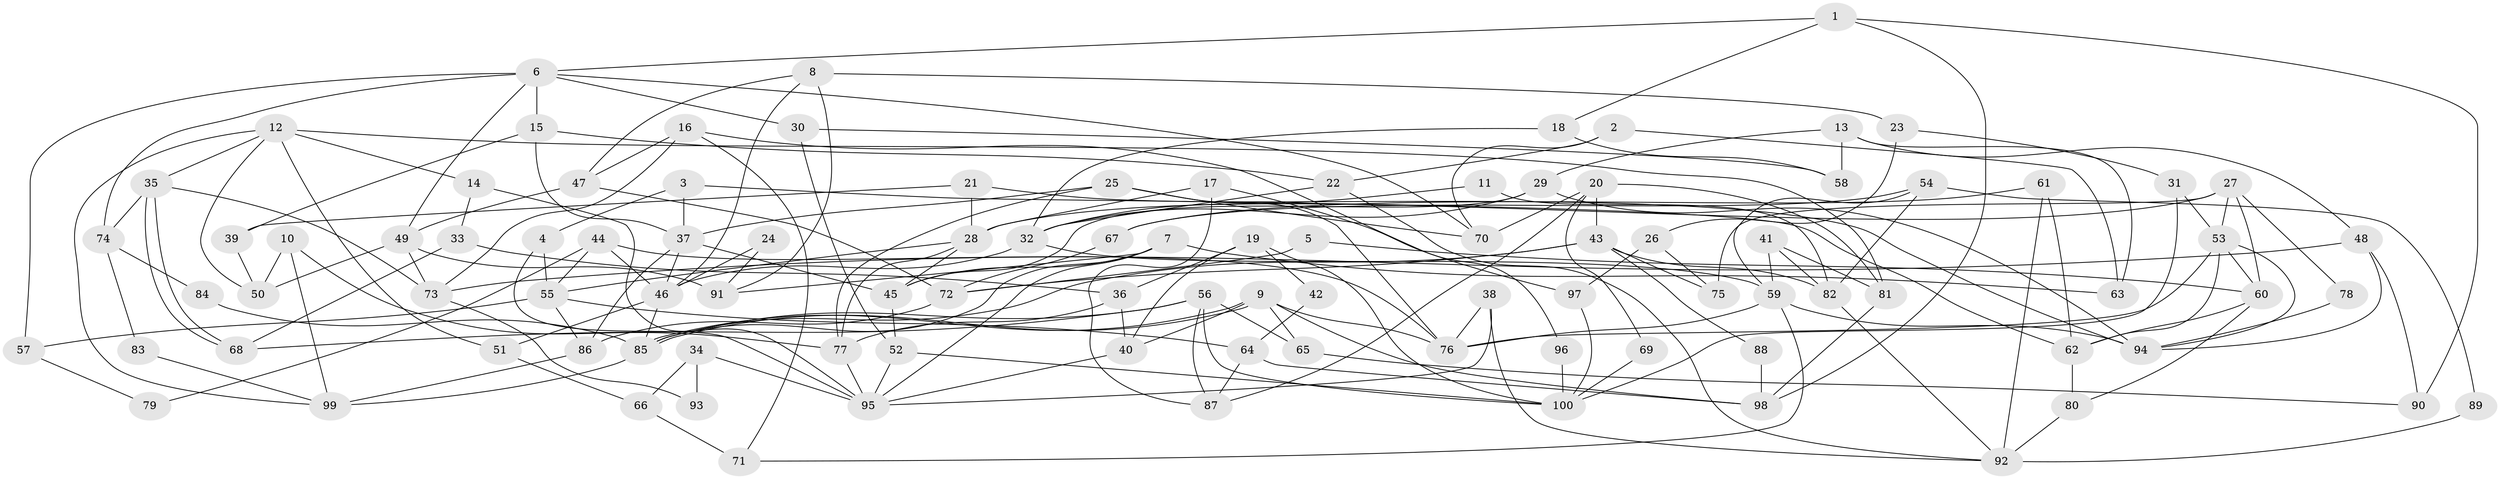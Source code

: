 // Generated by graph-tools (version 1.1) at 2025/38/02/21/25 10:38:59]
// undirected, 100 vertices, 200 edges
graph export_dot {
graph [start="1"]
  node [color=gray90,style=filled];
  1;
  2;
  3;
  4;
  5;
  6;
  7;
  8;
  9;
  10;
  11;
  12;
  13;
  14;
  15;
  16;
  17;
  18;
  19;
  20;
  21;
  22;
  23;
  24;
  25;
  26;
  27;
  28;
  29;
  30;
  31;
  32;
  33;
  34;
  35;
  36;
  37;
  38;
  39;
  40;
  41;
  42;
  43;
  44;
  45;
  46;
  47;
  48;
  49;
  50;
  51;
  52;
  53;
  54;
  55;
  56;
  57;
  58;
  59;
  60;
  61;
  62;
  63;
  64;
  65;
  66;
  67;
  68;
  69;
  70;
  71;
  72;
  73;
  74;
  75;
  76;
  77;
  78;
  79;
  80;
  81;
  82;
  83;
  84;
  85;
  86;
  87;
  88;
  89;
  90;
  91;
  92;
  93;
  94;
  95;
  96;
  97;
  98;
  99;
  100;
  1 -- 98;
  1 -- 6;
  1 -- 18;
  1 -- 90;
  2 -- 70;
  2 -- 22;
  2 -- 63;
  3 -- 62;
  3 -- 37;
  3 -- 4;
  4 -- 55;
  4 -- 95;
  5 -- 60;
  5 -- 72;
  6 -- 70;
  6 -- 49;
  6 -- 15;
  6 -- 30;
  6 -- 57;
  6 -- 74;
  7 -- 95;
  7 -- 85;
  7 -- 45;
  7 -- 63;
  7 -- 91;
  8 -- 46;
  8 -- 91;
  8 -- 23;
  8 -- 47;
  9 -- 40;
  9 -- 85;
  9 -- 85;
  9 -- 65;
  9 -- 76;
  9 -- 98;
  10 -- 77;
  10 -- 99;
  10 -- 50;
  11 -- 82;
  11 -- 32;
  12 -- 99;
  12 -- 50;
  12 -- 14;
  12 -- 35;
  12 -- 51;
  12 -- 81;
  13 -- 29;
  13 -- 63;
  13 -- 48;
  13 -- 58;
  14 -- 33;
  14 -- 95;
  15 -- 37;
  15 -- 22;
  15 -- 39;
  16 -- 47;
  16 -- 73;
  16 -- 71;
  16 -- 96;
  17 -- 28;
  17 -- 87;
  17 -- 97;
  18 -- 58;
  18 -- 32;
  19 -- 100;
  19 -- 40;
  19 -- 36;
  19 -- 42;
  20 -- 87;
  20 -- 43;
  20 -- 69;
  20 -- 70;
  20 -- 81;
  21 -- 39;
  21 -- 94;
  21 -- 28;
  22 -- 32;
  22 -- 92;
  23 -- 31;
  23 -- 26;
  24 -- 46;
  24 -- 91;
  25 -- 37;
  25 -- 77;
  25 -- 70;
  25 -- 76;
  26 -- 75;
  26 -- 97;
  27 -- 28;
  27 -- 53;
  27 -- 60;
  27 -- 75;
  27 -- 78;
  28 -- 45;
  28 -- 55;
  28 -- 77;
  29 -- 94;
  29 -- 45;
  29 -- 32;
  30 -- 52;
  30 -- 58;
  31 -- 100;
  31 -- 53;
  32 -- 46;
  32 -- 59;
  33 -- 68;
  33 -- 36;
  34 -- 66;
  34 -- 95;
  34 -- 93;
  35 -- 68;
  35 -- 68;
  35 -- 73;
  35 -- 74;
  36 -- 77;
  36 -- 40;
  37 -- 45;
  37 -- 86;
  37 -- 46;
  38 -- 95;
  38 -- 76;
  38 -- 92;
  39 -- 50;
  40 -- 95;
  41 -- 59;
  41 -- 81;
  41 -- 82;
  42 -- 64;
  43 -- 82;
  43 -- 85;
  43 -- 72;
  43 -- 75;
  43 -- 88;
  44 -- 76;
  44 -- 46;
  44 -- 55;
  44 -- 79;
  45 -- 52;
  46 -- 51;
  46 -- 85;
  47 -- 72;
  47 -- 49;
  48 -- 94;
  48 -- 73;
  48 -- 90;
  49 -- 73;
  49 -- 50;
  49 -- 91;
  51 -- 66;
  52 -- 100;
  52 -- 95;
  53 -- 60;
  53 -- 76;
  53 -- 62;
  53 -- 94;
  54 -- 59;
  54 -- 82;
  54 -- 67;
  54 -- 89;
  55 -- 57;
  55 -- 64;
  55 -- 86;
  56 -- 65;
  56 -- 85;
  56 -- 68;
  56 -- 87;
  56 -- 100;
  57 -- 79;
  59 -- 76;
  59 -- 71;
  59 -- 94;
  60 -- 62;
  60 -- 80;
  61 -- 62;
  61 -- 92;
  61 -- 67;
  62 -- 80;
  64 -- 98;
  64 -- 87;
  65 -- 90;
  66 -- 71;
  67 -- 72;
  69 -- 100;
  72 -- 86;
  73 -- 93;
  74 -- 83;
  74 -- 84;
  77 -- 95;
  78 -- 94;
  80 -- 92;
  81 -- 98;
  82 -- 92;
  83 -- 99;
  84 -- 85;
  85 -- 99;
  86 -- 99;
  88 -- 98;
  89 -- 92;
  96 -- 100;
  97 -- 100;
}

